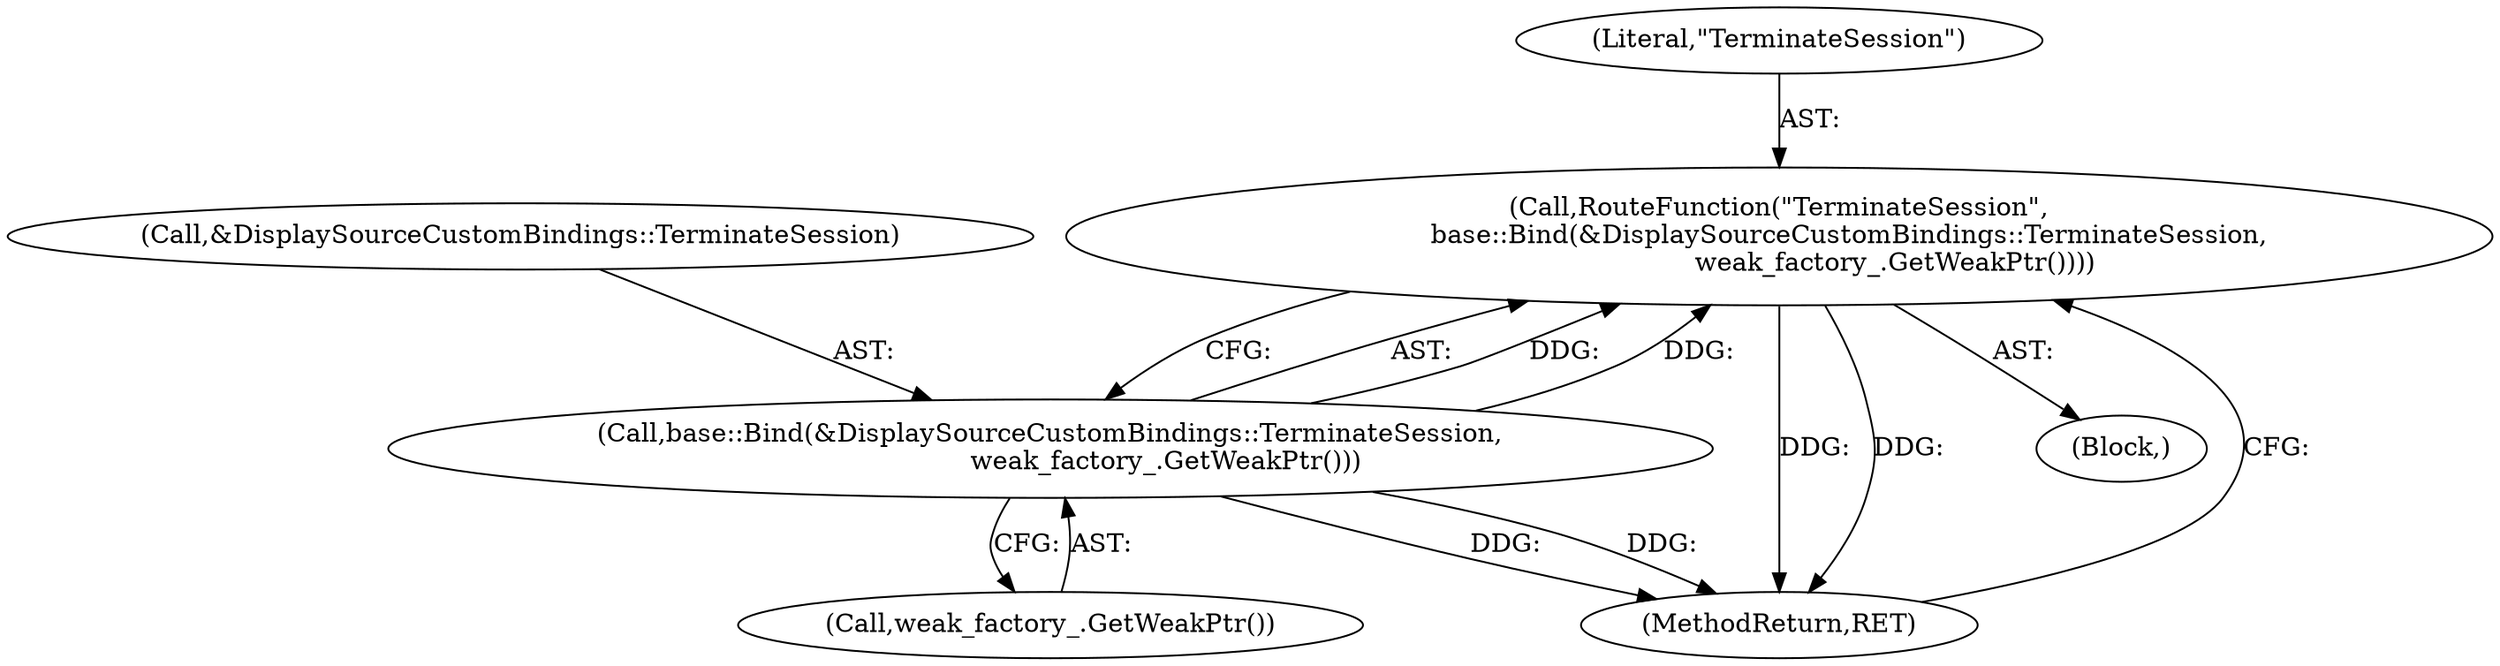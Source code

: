 digraph "1_Chrome_c0569cc04741cccf6548c2169fcc1609d958523f_4@del" {
"1000109" [label="(Call,RouteFunction(\"TerminateSession\",\n                 base::Bind(&DisplaySourceCustomBindings::TerminateSession,\n                            weak_factory_.GetWeakPtr())))"];
"1000111" [label="(Call,base::Bind(&DisplaySourceCustomBindings::TerminateSession,\n                            weak_factory_.GetWeakPtr()))"];
"1000115" [label="(MethodReturn,RET)"];
"1000102" [label="(Block,)"];
"1000111" [label="(Call,base::Bind(&DisplaySourceCustomBindings::TerminateSession,\n                            weak_factory_.GetWeakPtr()))"];
"1000114" [label="(Call,weak_factory_.GetWeakPtr())"];
"1000109" [label="(Call,RouteFunction(\"TerminateSession\",\n                 base::Bind(&DisplaySourceCustomBindings::TerminateSession,\n                            weak_factory_.GetWeakPtr())))"];
"1000110" [label="(Literal,\"TerminateSession\")"];
"1000112" [label="(Call,&DisplaySourceCustomBindings::TerminateSession)"];
"1000109" -> "1000102"  [label="AST: "];
"1000109" -> "1000111"  [label="CFG: "];
"1000110" -> "1000109"  [label="AST: "];
"1000111" -> "1000109"  [label="AST: "];
"1000115" -> "1000109"  [label="CFG: "];
"1000109" -> "1000115"  [label="DDG: "];
"1000109" -> "1000115"  [label="DDG: "];
"1000111" -> "1000109"  [label="DDG: "];
"1000111" -> "1000109"  [label="DDG: "];
"1000111" -> "1000114"  [label="CFG: "];
"1000112" -> "1000111"  [label="AST: "];
"1000114" -> "1000111"  [label="AST: "];
"1000111" -> "1000115"  [label="DDG: "];
"1000111" -> "1000115"  [label="DDG: "];
}
